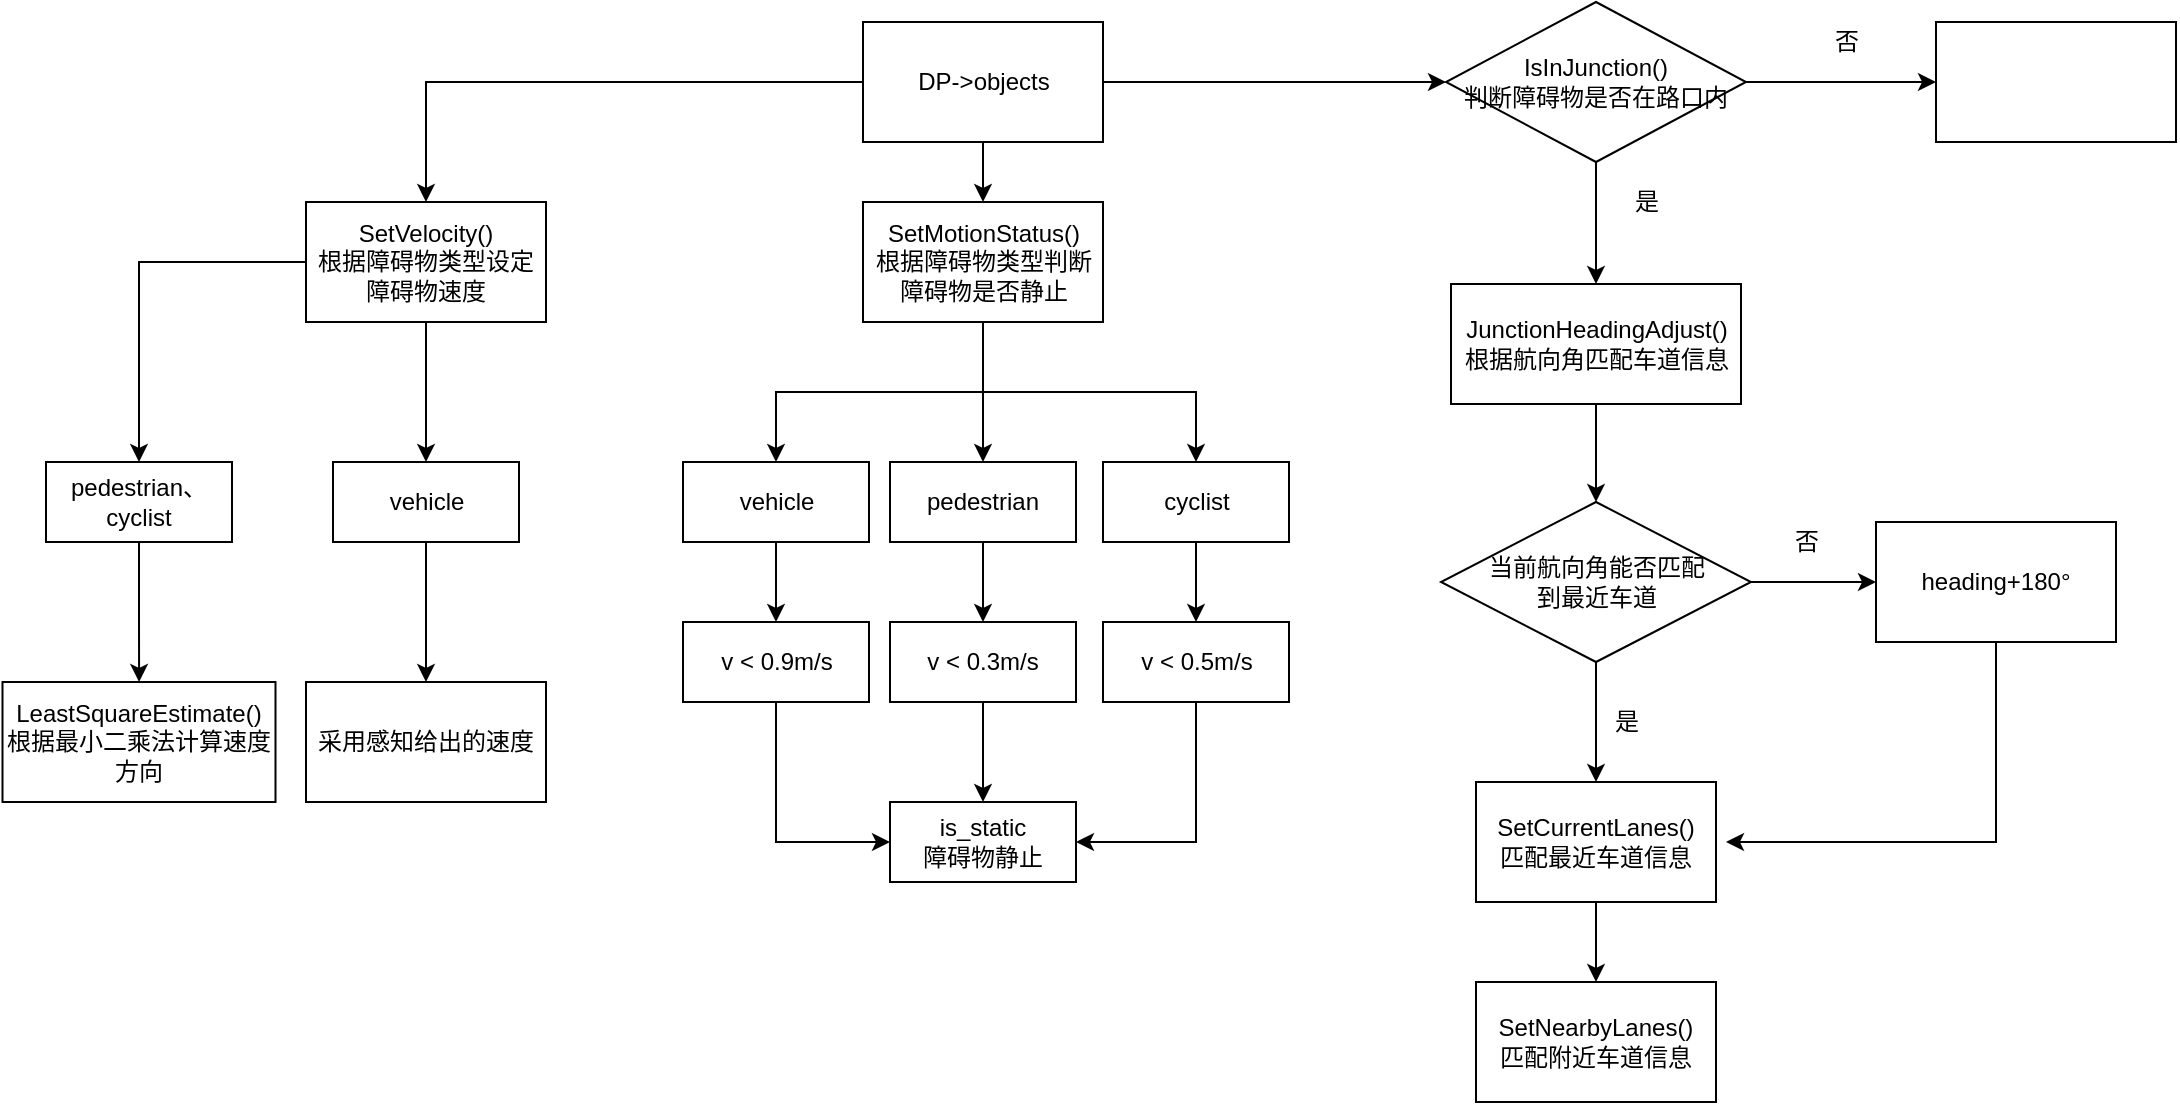 <mxfile version="16.5.4" type="github">
  <diagram id="ZzQ1lazcJXPdrqoTgt5H" name="Page-1">
    <mxGraphModel dx="1355" dy="799" grid="1" gridSize="10" guides="1" tooltips="1" connect="1" arrows="1" fold="1" page="1" pageScale="1" pageWidth="1654" pageHeight="2336" math="0" shadow="0">
      <root>
        <mxCell id="0" />
        <mxCell id="1" parent="0" />
        <mxCell id="MdKTS7KGamnByq30nPcg-23" style="edgeStyle=orthogonalEdgeStyle;rounded=0;orthogonalLoop=1;jettySize=auto;html=1;entryX=0.5;entryY=0;entryDx=0;entryDy=0;" edge="1" parent="1" source="MdKTS7KGamnByq30nPcg-1" target="MdKTS7KGamnByq30nPcg-3">
          <mxGeometry relative="1" as="geometry" />
        </mxCell>
        <mxCell id="MdKTS7KGamnByq30nPcg-32" value="" style="edgeStyle=orthogonalEdgeStyle;rounded=0;orthogonalLoop=1;jettySize=auto;html=1;" edge="1" parent="1" source="MdKTS7KGamnByq30nPcg-1" target="MdKTS7KGamnByq30nPcg-2">
          <mxGeometry relative="1" as="geometry" />
        </mxCell>
        <mxCell id="MdKTS7KGamnByq30nPcg-34" style="edgeStyle=orthogonalEdgeStyle;rounded=0;orthogonalLoop=1;jettySize=auto;html=1;entryX=0;entryY=0.5;entryDx=0;entryDy=0;" edge="1" parent="1" source="MdKTS7KGamnByq30nPcg-1" target="MdKTS7KGamnByq30nPcg-33">
          <mxGeometry relative="1" as="geometry" />
        </mxCell>
        <mxCell id="MdKTS7KGamnByq30nPcg-1" value="DP-&amp;gt;objects" style="rounded=0;whiteSpace=wrap;html=1;" vertex="1" parent="1">
          <mxGeometry x="568.5" y="110" width="120" height="60" as="geometry" />
        </mxCell>
        <mxCell id="MdKTS7KGamnByq30nPcg-6" value="" style="edgeStyle=orthogonalEdgeStyle;rounded=0;orthogonalLoop=1;jettySize=auto;html=1;" edge="1" parent="1" source="MdKTS7KGamnByq30nPcg-2" target="MdKTS7KGamnByq30nPcg-5">
          <mxGeometry relative="1" as="geometry" />
        </mxCell>
        <mxCell id="MdKTS7KGamnByq30nPcg-9" style="edgeStyle=orthogonalEdgeStyle;rounded=0;orthogonalLoop=1;jettySize=auto;html=1;entryX=0.5;entryY=0;entryDx=0;entryDy=0;" edge="1" parent="1" source="MdKTS7KGamnByq30nPcg-2" target="MdKTS7KGamnByq30nPcg-7">
          <mxGeometry relative="1" as="geometry" />
        </mxCell>
        <mxCell id="MdKTS7KGamnByq30nPcg-10" style="edgeStyle=orthogonalEdgeStyle;rounded=0;orthogonalLoop=1;jettySize=auto;html=1;exitX=0.5;exitY=1;exitDx=0;exitDy=0;entryX=0.5;entryY=0;entryDx=0;entryDy=0;" edge="1" parent="1" source="MdKTS7KGamnByq30nPcg-2" target="MdKTS7KGamnByq30nPcg-8">
          <mxGeometry relative="1" as="geometry" />
        </mxCell>
        <mxCell id="MdKTS7KGamnByq30nPcg-2" value="&lt;div&gt;SetMotionStatus()&lt;br&gt;&lt;/div&gt;&lt;div&gt;根据障碍物类型判断障碍物是否静止&lt;/div&gt;" style="rounded=0;whiteSpace=wrap;html=1;" vertex="1" parent="1">
          <mxGeometry x="568.5" y="200" width="120" height="60" as="geometry" />
        </mxCell>
        <mxCell id="MdKTS7KGamnByq30nPcg-26" style="edgeStyle=orthogonalEdgeStyle;rounded=0;orthogonalLoop=1;jettySize=auto;html=1;" edge="1" parent="1" source="MdKTS7KGamnByq30nPcg-3" target="MdKTS7KGamnByq30nPcg-24">
          <mxGeometry relative="1" as="geometry" />
        </mxCell>
        <mxCell id="MdKTS7KGamnByq30nPcg-27" style="edgeStyle=orthogonalEdgeStyle;rounded=0;orthogonalLoop=1;jettySize=auto;html=1;entryX=0.5;entryY=0;entryDx=0;entryDy=0;" edge="1" parent="1" source="MdKTS7KGamnByq30nPcg-3" target="MdKTS7KGamnByq30nPcg-25">
          <mxGeometry relative="1" as="geometry" />
        </mxCell>
        <mxCell id="MdKTS7KGamnByq30nPcg-3" value="&lt;div&gt;SetVelocity()&lt;br&gt;&lt;/div&gt;&lt;div&gt;根据障碍物类型设定障碍物速度&lt;/div&gt;" style="rounded=0;whiteSpace=wrap;html=1;" vertex="1" parent="1">
          <mxGeometry x="290" y="200" width="120" height="60" as="geometry" />
        </mxCell>
        <mxCell id="MdKTS7KGamnByq30nPcg-13" value="" style="edgeStyle=orthogonalEdgeStyle;rounded=0;orthogonalLoop=1;jettySize=auto;html=1;" edge="1" parent="1" source="MdKTS7KGamnByq30nPcg-5" target="MdKTS7KGamnByq30nPcg-12">
          <mxGeometry relative="1" as="geometry" />
        </mxCell>
        <mxCell id="MdKTS7KGamnByq30nPcg-5" value="vehicle" style="whiteSpace=wrap;html=1;rounded=0;" vertex="1" parent="1">
          <mxGeometry x="478.5" y="330" width="93" height="40" as="geometry" />
        </mxCell>
        <mxCell id="MdKTS7KGamnByq30nPcg-16" value="" style="edgeStyle=orthogonalEdgeStyle;rounded=0;orthogonalLoop=1;jettySize=auto;html=1;" edge="1" parent="1" source="MdKTS7KGamnByq30nPcg-7" target="MdKTS7KGamnByq30nPcg-14">
          <mxGeometry relative="1" as="geometry" />
        </mxCell>
        <mxCell id="MdKTS7KGamnByq30nPcg-7" value="pedestrian" style="whiteSpace=wrap;html=1;rounded=0;" vertex="1" parent="1">
          <mxGeometry x="582" y="330" width="93" height="40" as="geometry" />
        </mxCell>
        <mxCell id="MdKTS7KGamnByq30nPcg-17" value="" style="edgeStyle=orthogonalEdgeStyle;rounded=0;orthogonalLoop=1;jettySize=auto;html=1;" edge="1" parent="1" source="MdKTS7KGamnByq30nPcg-8" target="MdKTS7KGamnByq30nPcg-15">
          <mxGeometry relative="1" as="geometry" />
        </mxCell>
        <mxCell id="MdKTS7KGamnByq30nPcg-8" value="cyclist" style="whiteSpace=wrap;html=1;rounded=0;" vertex="1" parent="1">
          <mxGeometry x="688.5" y="330" width="93" height="40" as="geometry" />
        </mxCell>
        <mxCell id="MdKTS7KGamnByq30nPcg-19" value="" style="edgeStyle=orthogonalEdgeStyle;rounded=0;orthogonalLoop=1;jettySize=auto;html=1;" edge="1" parent="1" source="MdKTS7KGamnByq30nPcg-12" target="MdKTS7KGamnByq30nPcg-18">
          <mxGeometry relative="1" as="geometry">
            <Array as="points">
              <mxPoint x="525.5" y="520" />
            </Array>
          </mxGeometry>
        </mxCell>
        <mxCell id="MdKTS7KGamnByq30nPcg-12" value="v &amp;lt; 0.9m/s" style="whiteSpace=wrap;html=1;rounded=0;" vertex="1" parent="1">
          <mxGeometry x="478.5" y="410" width="93" height="40" as="geometry" />
        </mxCell>
        <mxCell id="MdKTS7KGamnByq30nPcg-20" value="" style="edgeStyle=orthogonalEdgeStyle;rounded=0;orthogonalLoop=1;jettySize=auto;html=1;" edge="1" parent="1" source="MdKTS7KGamnByq30nPcg-14" target="MdKTS7KGamnByq30nPcg-18">
          <mxGeometry relative="1" as="geometry" />
        </mxCell>
        <mxCell id="MdKTS7KGamnByq30nPcg-14" value="v &amp;lt; 0.3m/s" style="whiteSpace=wrap;html=1;rounded=0;" vertex="1" parent="1">
          <mxGeometry x="582" y="410" width="93" height="40" as="geometry" />
        </mxCell>
        <mxCell id="MdKTS7KGamnByq30nPcg-21" style="edgeStyle=orthogonalEdgeStyle;rounded=0;orthogonalLoop=1;jettySize=auto;html=1;entryX=1;entryY=0.5;entryDx=0;entryDy=0;" edge="1" parent="1" source="MdKTS7KGamnByq30nPcg-15" target="MdKTS7KGamnByq30nPcg-18">
          <mxGeometry relative="1" as="geometry">
            <mxPoint x="698.5" y="550" as="targetPoint" />
            <Array as="points">
              <mxPoint x="735.5" y="520" />
            </Array>
          </mxGeometry>
        </mxCell>
        <mxCell id="MdKTS7KGamnByq30nPcg-15" value="v &amp;lt; 0.5m/s" style="whiteSpace=wrap;html=1;rounded=0;" vertex="1" parent="1">
          <mxGeometry x="688.5" y="410" width="93" height="40" as="geometry" />
        </mxCell>
        <mxCell id="MdKTS7KGamnByq30nPcg-18" value="&lt;div&gt;is_static&lt;br&gt;&lt;/div&gt;&lt;div&gt;障碍物静止&lt;/div&gt;" style="whiteSpace=wrap;html=1;rounded=0;" vertex="1" parent="1">
          <mxGeometry x="582" y="500" width="93" height="40" as="geometry" />
        </mxCell>
        <mxCell id="MdKTS7KGamnByq30nPcg-29" value="" style="edgeStyle=orthogonalEdgeStyle;rounded=0;orthogonalLoop=1;jettySize=auto;html=1;" edge="1" parent="1" source="MdKTS7KGamnByq30nPcg-24" target="MdKTS7KGamnByq30nPcg-28">
          <mxGeometry relative="1" as="geometry" />
        </mxCell>
        <mxCell id="MdKTS7KGamnByq30nPcg-24" value="vehicle" style="whiteSpace=wrap;html=1;rounded=0;" vertex="1" parent="1">
          <mxGeometry x="303.5" y="330" width="93" height="40" as="geometry" />
        </mxCell>
        <mxCell id="MdKTS7KGamnByq30nPcg-31" value="" style="edgeStyle=orthogonalEdgeStyle;rounded=0;orthogonalLoop=1;jettySize=auto;html=1;" edge="1" parent="1" source="MdKTS7KGamnByq30nPcg-25" target="MdKTS7KGamnByq30nPcg-30">
          <mxGeometry relative="1" as="geometry" />
        </mxCell>
        <mxCell id="MdKTS7KGamnByq30nPcg-25" value="pedestrian、cyclist" style="whiteSpace=wrap;html=1;rounded=0;" vertex="1" parent="1">
          <mxGeometry x="160" y="330" width="93" height="40" as="geometry" />
        </mxCell>
        <mxCell id="MdKTS7KGamnByq30nPcg-28" value="采用感知给出的速度" style="whiteSpace=wrap;html=1;rounded=0;" vertex="1" parent="1">
          <mxGeometry x="290" y="440" width="120" height="60" as="geometry" />
        </mxCell>
        <mxCell id="MdKTS7KGamnByq30nPcg-30" value="&lt;div&gt;LeastSquareEstimate()&lt;br&gt;&lt;/div&gt;&lt;div&gt;根据最小二乘法计算速度方向&lt;/div&gt;" style="whiteSpace=wrap;html=1;rounded=0;" vertex="1" parent="1">
          <mxGeometry x="138.25" y="440" width="136.5" height="60" as="geometry" />
        </mxCell>
        <mxCell id="MdKTS7KGamnByq30nPcg-36" value="" style="edgeStyle=orthogonalEdgeStyle;rounded=0;orthogonalLoop=1;jettySize=auto;html=1;" edge="1" parent="1" source="MdKTS7KGamnByq30nPcg-33" target="MdKTS7KGamnByq30nPcg-35">
          <mxGeometry relative="1" as="geometry" />
        </mxCell>
        <mxCell id="MdKTS7KGamnByq30nPcg-39" value="" style="edgeStyle=orthogonalEdgeStyle;rounded=0;orthogonalLoop=1;jettySize=auto;html=1;" edge="1" parent="1" source="MdKTS7KGamnByq30nPcg-33" target="MdKTS7KGamnByq30nPcg-38">
          <mxGeometry relative="1" as="geometry" />
        </mxCell>
        <mxCell id="MdKTS7KGamnByq30nPcg-33" value="&lt;div&gt;IsInJunction()&lt;br&gt;&lt;/div&gt;&lt;div&gt;判断障碍物是否在路口内&lt;/div&gt;" style="rhombus;whiteSpace=wrap;html=1;" vertex="1" parent="1">
          <mxGeometry x="860" y="100" width="150" height="80" as="geometry" />
        </mxCell>
        <mxCell id="MdKTS7KGamnByq30nPcg-42" value="" style="edgeStyle=orthogonalEdgeStyle;rounded=0;orthogonalLoop=1;jettySize=auto;html=1;" edge="1" parent="1" source="MdKTS7KGamnByq30nPcg-35" target="MdKTS7KGamnByq30nPcg-41">
          <mxGeometry relative="1" as="geometry" />
        </mxCell>
        <mxCell id="MdKTS7KGamnByq30nPcg-35" value="&lt;div&gt;JunctionHeadingAdjust()&lt;/div&gt;&lt;div&gt;根据航向角匹配车道信息&lt;br&gt;&lt;/div&gt;" style="whiteSpace=wrap;html=1;" vertex="1" parent="1">
          <mxGeometry x="862.5" y="241" width="145" height="60" as="geometry" />
        </mxCell>
        <mxCell id="MdKTS7KGamnByq30nPcg-37" value="是" style="text;html=1;align=center;verticalAlign=middle;resizable=0;points=[];autosize=1;strokeColor=none;fillColor=none;" vertex="1" parent="1">
          <mxGeometry x="945" y="190" width="30" height="20" as="geometry" />
        </mxCell>
        <mxCell id="MdKTS7KGamnByq30nPcg-38" value="" style="whiteSpace=wrap;html=1;" vertex="1" parent="1">
          <mxGeometry x="1105" y="110" width="120" height="60" as="geometry" />
        </mxCell>
        <mxCell id="MdKTS7KGamnByq30nPcg-40" value="否" style="text;html=1;align=center;verticalAlign=middle;resizable=0;points=[];autosize=1;strokeColor=none;fillColor=none;" vertex="1" parent="1">
          <mxGeometry x="1045" y="110" width="30" height="20" as="geometry" />
        </mxCell>
        <mxCell id="MdKTS7KGamnByq30nPcg-45" value="" style="edgeStyle=orthogonalEdgeStyle;rounded=0;orthogonalLoop=1;jettySize=auto;html=1;" edge="1" parent="1" source="MdKTS7KGamnByq30nPcg-41" target="MdKTS7KGamnByq30nPcg-44">
          <mxGeometry relative="1" as="geometry" />
        </mxCell>
        <mxCell id="MdKTS7KGamnByq30nPcg-47" value="" style="edgeStyle=orthogonalEdgeStyle;rounded=0;orthogonalLoop=1;jettySize=auto;html=1;" edge="1" parent="1" source="MdKTS7KGamnByq30nPcg-41" target="MdKTS7KGamnByq30nPcg-46">
          <mxGeometry relative="1" as="geometry" />
        </mxCell>
        <mxCell id="MdKTS7KGamnByq30nPcg-41" value="&lt;div&gt;当前航向角能否匹配&lt;/div&gt;&lt;div&gt;到最近车道&lt;/div&gt;" style="rhombus;whiteSpace=wrap;html=1;" vertex="1" parent="1">
          <mxGeometry x="857.5" y="350" width="155" height="80" as="geometry" />
        </mxCell>
        <mxCell id="MdKTS7KGamnByq30nPcg-52" value="" style="edgeStyle=orthogonalEdgeStyle;rounded=0;orthogonalLoop=1;jettySize=auto;html=1;" edge="1" parent="1" source="MdKTS7KGamnByq30nPcg-44" target="MdKTS7KGamnByq30nPcg-51">
          <mxGeometry relative="1" as="geometry" />
        </mxCell>
        <mxCell id="MdKTS7KGamnByq30nPcg-44" value="&lt;div&gt;SetCurrentLanes()&lt;br&gt;&lt;/div&gt;&lt;div&gt;匹配最近车道信息&lt;/div&gt;" style="whiteSpace=wrap;html=1;" vertex="1" parent="1">
          <mxGeometry x="875" y="490" width="120" height="60" as="geometry" />
        </mxCell>
        <mxCell id="MdKTS7KGamnByq30nPcg-50" style="edgeStyle=orthogonalEdgeStyle;rounded=0;orthogonalLoop=1;jettySize=auto;html=1;" edge="1" parent="1" source="MdKTS7KGamnByq30nPcg-46">
          <mxGeometry relative="1" as="geometry">
            <mxPoint x="1000" y="520" as="targetPoint" />
            <Array as="points">
              <mxPoint x="1135" y="520" />
            </Array>
          </mxGeometry>
        </mxCell>
        <mxCell id="MdKTS7KGamnByq30nPcg-46" value="heading+180°" style="whiteSpace=wrap;html=1;" vertex="1" parent="1">
          <mxGeometry x="1075" y="360" width="120" height="60" as="geometry" />
        </mxCell>
        <mxCell id="MdKTS7KGamnByq30nPcg-48" value="否" style="text;html=1;align=center;verticalAlign=middle;resizable=0;points=[];autosize=1;strokeColor=none;fillColor=none;" vertex="1" parent="1">
          <mxGeometry x="1025" y="360" width="30" height="20" as="geometry" />
        </mxCell>
        <mxCell id="MdKTS7KGamnByq30nPcg-49" value="是" style="text;html=1;align=center;verticalAlign=middle;resizable=0;points=[];autosize=1;strokeColor=none;fillColor=none;" vertex="1" parent="1">
          <mxGeometry x="935" y="450" width="30" height="20" as="geometry" />
        </mxCell>
        <mxCell id="MdKTS7KGamnByq30nPcg-51" value="&lt;div&gt;SetNearbyLanes()&lt;br&gt;&lt;/div&gt;&lt;div&gt;匹配附近车道信息&lt;/div&gt;" style="whiteSpace=wrap;html=1;" vertex="1" parent="1">
          <mxGeometry x="875" y="590" width="120" height="60" as="geometry" />
        </mxCell>
      </root>
    </mxGraphModel>
  </diagram>
</mxfile>
